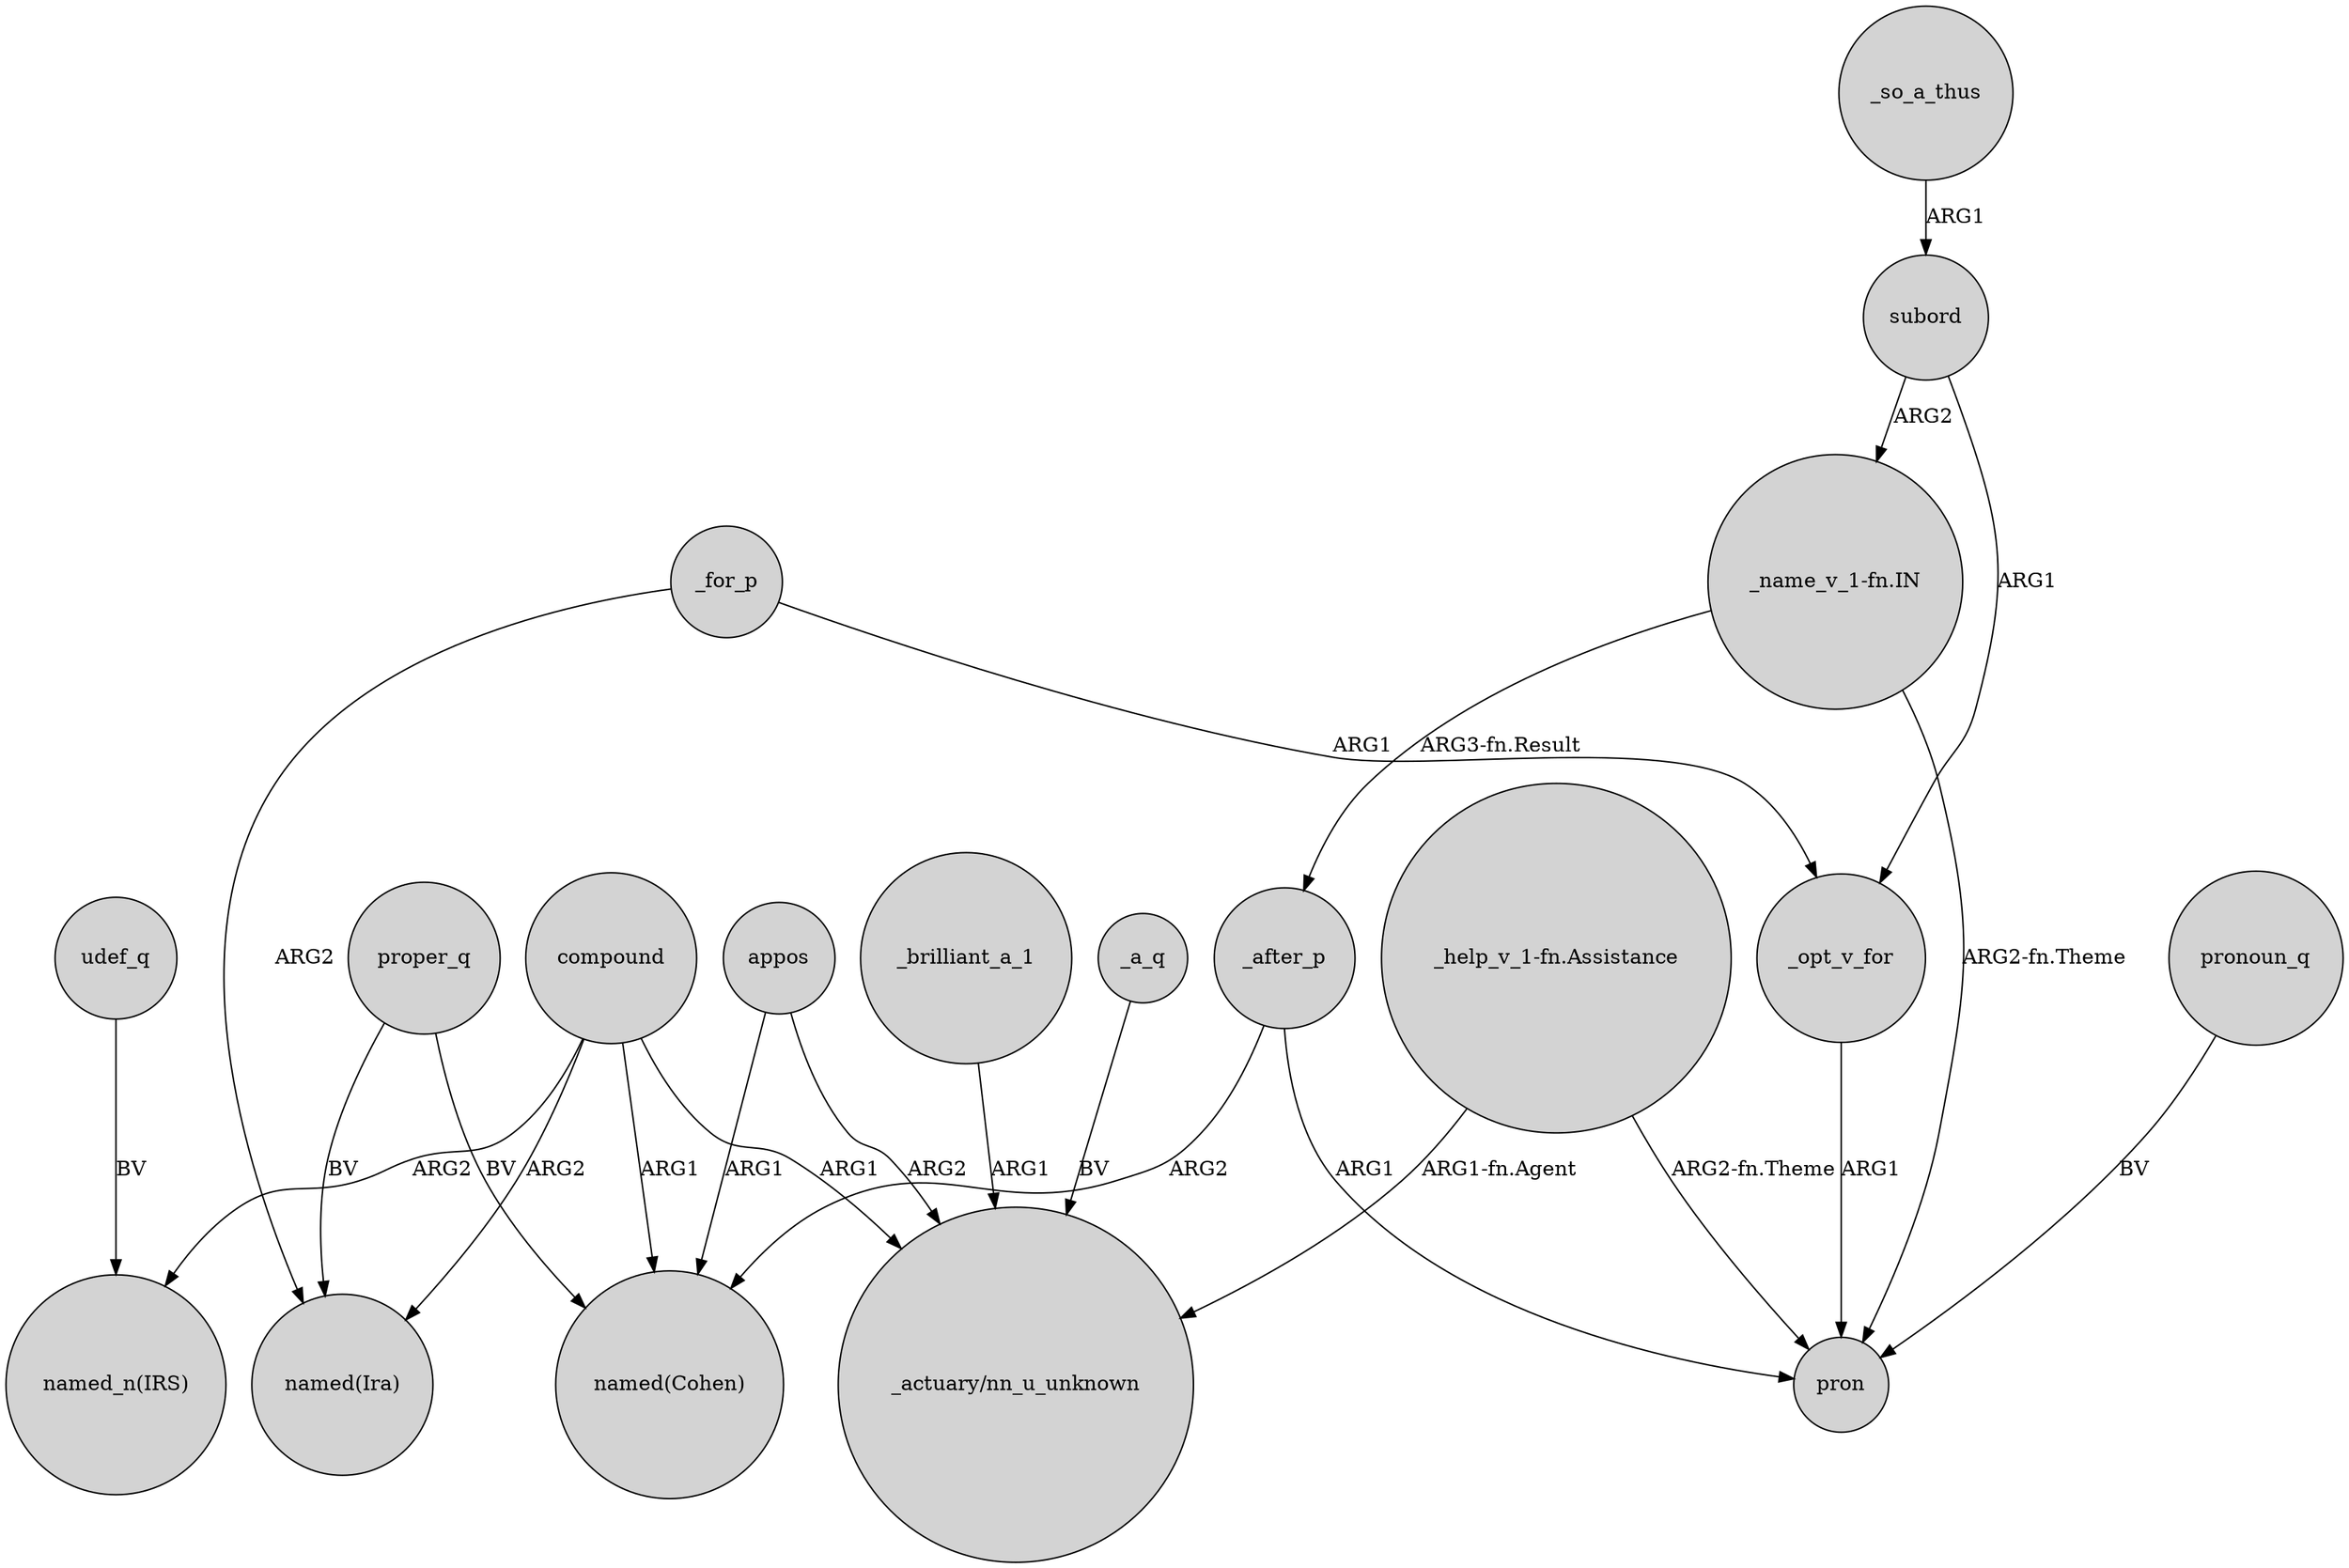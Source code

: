 digraph {
	node [shape=circle style=filled]
	proper_q -> "named(Ira)" [label=BV]
	appos -> "_actuary/nn_u_unknown" [label=ARG2]
	"_name_v_1-fn.IN" -> _after_p [label="ARG3-fn.Result"]
	"_help_v_1-fn.Assistance" -> "_actuary/nn_u_unknown" [label="ARG1-fn.Agent"]
	_so_a_thus -> subord [label=ARG1]
	_a_q -> "_actuary/nn_u_unknown" [label=BV]
	subord -> _opt_v_for [label=ARG1]
	compound -> "named(Cohen)" [label=ARG1]
	_for_p -> "named(Ira)" [label=ARG2]
	pronoun_q -> pron [label=BV]
	"_help_v_1-fn.Assistance" -> pron [label="ARG2-fn.Theme"]
	proper_q -> "named(Cohen)" [label=BV]
	appos -> "named(Cohen)" [label=ARG1]
	compound -> "_actuary/nn_u_unknown" [label=ARG1]
	compound -> "named_n(IRS)" [label=ARG2]
	compound -> "named(Ira)" [label=ARG2]
	_brilliant_a_1 -> "_actuary/nn_u_unknown" [label=ARG1]
	udef_q -> "named_n(IRS)" [label=BV]
	_for_p -> _opt_v_for [label=ARG1]
	_opt_v_for -> pron [label=ARG1]
	_after_p -> "named(Cohen)" [label=ARG2]
	_after_p -> pron [label=ARG1]
	"_name_v_1-fn.IN" -> pron [label="ARG2-fn.Theme"]
	subord -> "_name_v_1-fn.IN" [label=ARG2]
}
